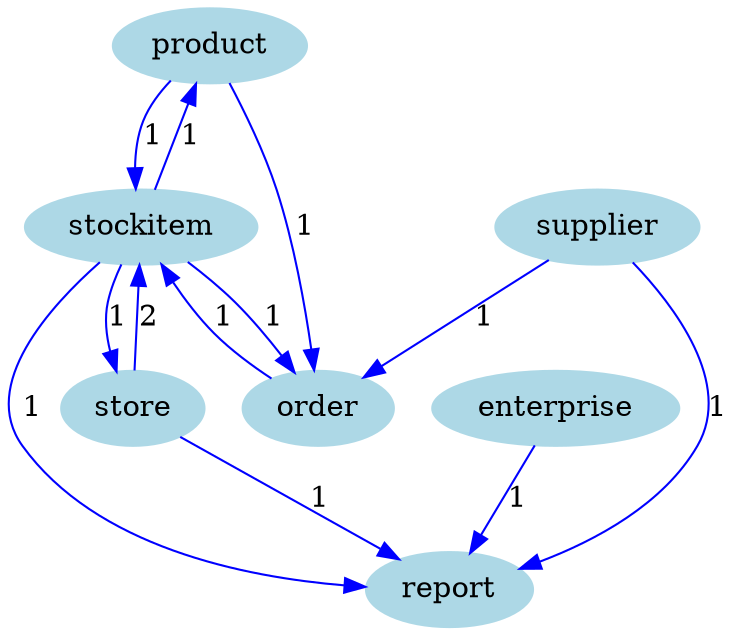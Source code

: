 /* ------------------------------------------------------------ */
/* created with bunch v3 */
/* Objective Function value = 1.1428571428571428*/
/* ------------------------------------------------------------ */

digraph G {
size= "10,10";
rotate = 0;


"product"[label="product",shape=ellipse,color=lightblue,fontcolor=black,style=filled];
"stockitem"[label="stockitem",shape=ellipse,color=lightblue,fontcolor=black,style=filled];
"store"[label="store",shape=ellipse,color=lightblue,fontcolor=black,style=filled];
"order"[label="order",shape=ellipse,color=lightblue,fontcolor=black,style=filled];


"enterprise"[label="enterprise",shape=ellipse,color=lightblue,fontcolor=black,style=filled];
"supplier"[label="supplier",shape=ellipse,color=lightblue,fontcolor=black,style=filled];
"report"[label="report",shape=ellipse,color=lightblue,fontcolor=black,style=filled];

"order" -> "stockitem" [color=blue,font=6, weight = 1, label ="1"];
"store" -> "report" [color=blue,font=6, weight = 1, label ="1"];
"store" -> "stockitem" [color=blue,font=6, weight = 2, label ="2"];
"stockitem" -> "order" [color=blue,font=6, weight = 1, label ="1"];
"stockitem" -> "report" [color=blue,font=6, weight = 1, label ="1"];
"stockitem" -> "store" [color=blue,font=6, weight = 1, label ="1"];
"stockitem" -> "product" [color=blue,font=6, weight = 1, label ="1"];
"supplier" -> "order" [color=blue,font=6, weight = 1, label ="1"];
"supplier" -> "report" [color=blue,font=6, weight = 1, label ="1"];
"product" -> "order" [color=blue,font=6, weight = 1, label ="1"];
"product" -> "stockitem" [color=blue,font=6, weight = 1, label ="1"];
"enterprise" -> "report" [color=blue,font=6, weight = 1, label ="1"];
}
